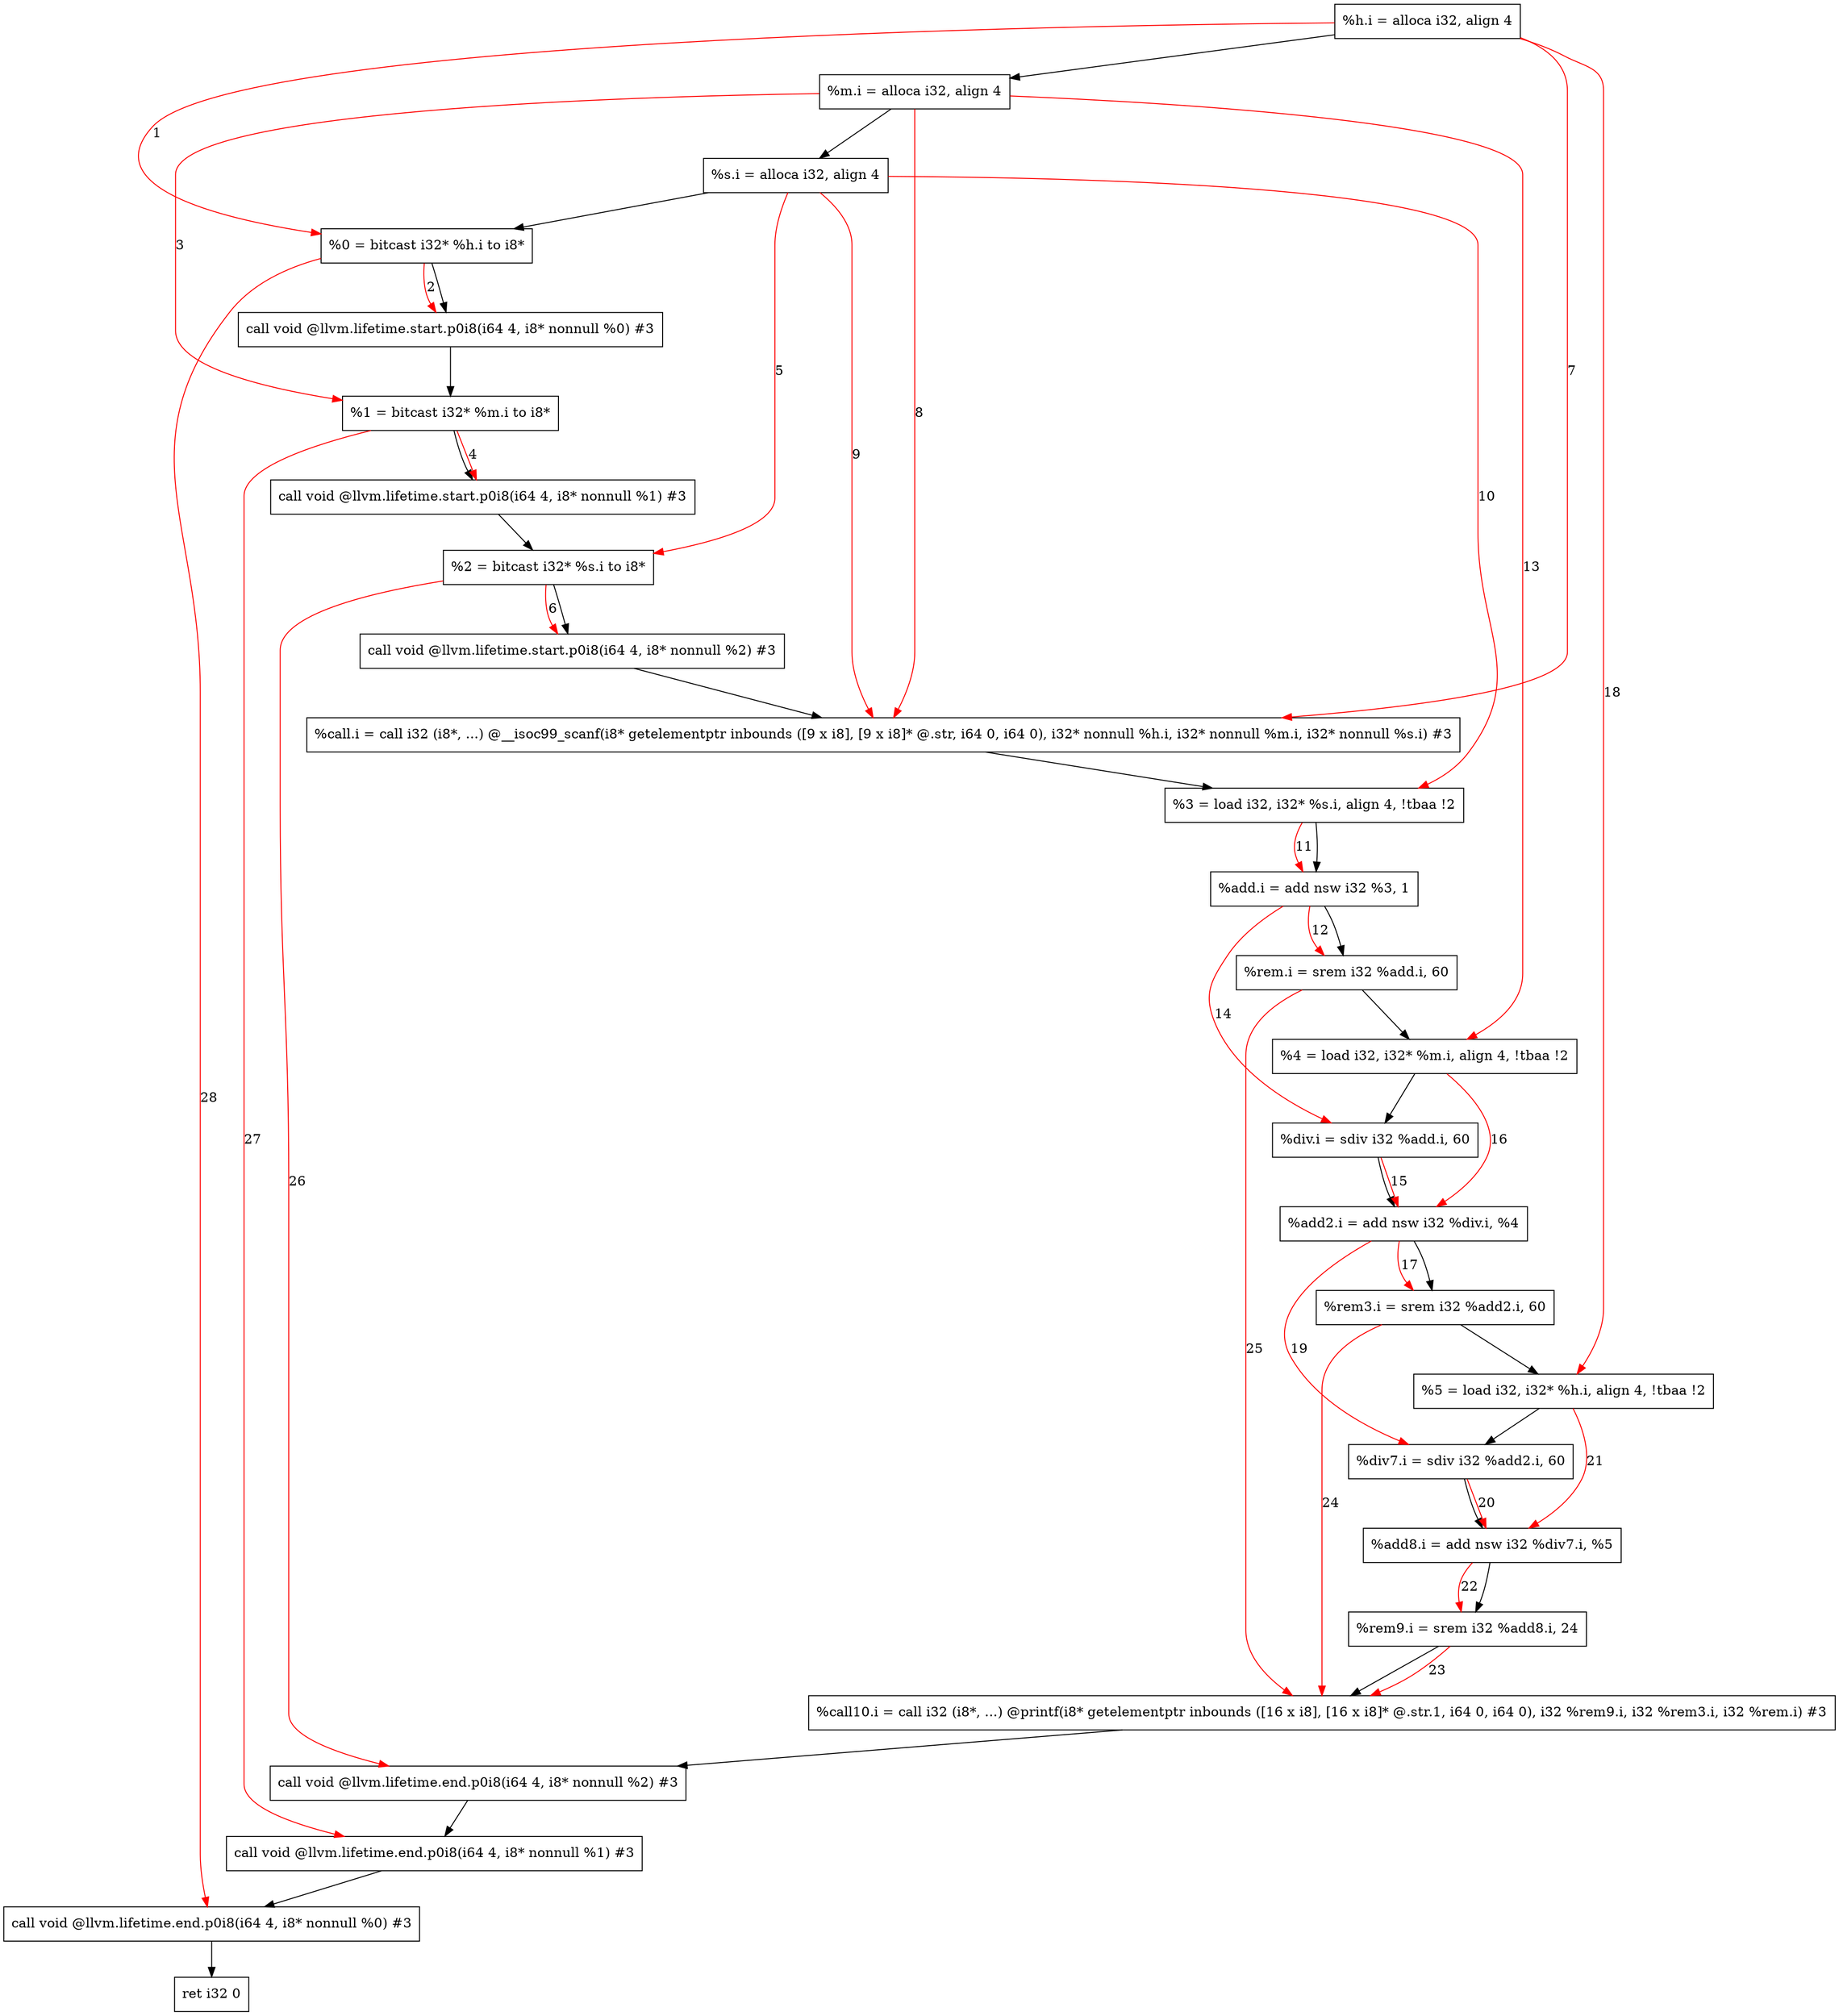 digraph "CDFG for'main' function" {
	Node0x563508d9bc38[shape=record, label="  %h.i = alloca i32, align 4"]
	Node0x563508d99d28[shape=record, label="  %m.i = alloca i32, align 4"]
	Node0x563508d9c708[shape=record, label="  %s.i = alloca i32, align 4"]
	Node0x563508d9c788[shape=record, label="  %0 = bitcast i32* %h.i to i8*"]
	Node0x563508d9c8c8[shape=record, label="  call void @llvm.lifetime.start.p0i8(i64 4, i8* nonnull %0) #3"]
	Node0x563508d9c988[shape=record, label="  %1 = bitcast i32* %m.i to i8*"]
	Node0x563508d9ca38[shape=record, label="  call void @llvm.lifetime.start.p0i8(i64 4, i8* nonnull %1) #3"]
	Node0x563508d9caf8[shape=record, label="  %2 = bitcast i32* %s.i to i8*"]
	Node0x563508d9cbb8[shape=record, label="  call void @llvm.lifetime.start.p0i8(i64 4, i8* nonnull %2) #3"]
	Node0x563508d9ccd8[shape=record, label="  %call.i = call i32 (i8*, ...) @__isoc99_scanf(i8* getelementptr inbounds ([9 x i8], [9 x i8]* @.str, i64 0, i64 0), i32* nonnull %h.i, i32* nonnull %m.i, i32* nonnull %s.i) #3"]
	Node0x563508d9cd98[shape=record, label="  %3 = load i32, i32* %s.i, align 4, !tbaa !2"]
	Node0x563508d9ce10[shape=record, label="  %add.i = add nsw i32 %3, 1"]
	Node0x563508d9cea0[shape=record, label="  %rem.i = srem i32 %add.i, 60"]
	Node0x563508d9cf18[shape=record, label="  %4 = load i32, i32* %m.i, align 4, !tbaa !2"]
	Node0x563508d9cfe0[shape=record, label="  %div.i = sdiv i32 %add.i, 60"]
	Node0x563508d9d070[shape=record, label="  %add2.i = add nsw i32 %div.i, %4"]
	Node0x563508d9d100[shape=record, label="  %rem3.i = srem i32 %add2.i, 60"]
	Node0x563508d9d178[shape=record, label="  %5 = load i32, i32* %h.i, align 4, !tbaa !2"]
	Node0x563508d9d1f0[shape=record, label="  %div7.i = sdiv i32 %add2.i, 60"]
	Node0x563508d9d280[shape=record, label="  %add8.i = add nsw i32 %div7.i, %5"]
	Node0x563508d9d310[shape=record, label="  %rem9.i = srem i32 %add8.i, 24"]
	Node0x563508d9d5a8[shape=record, label="  %call10.i = call i32 (i8*, ...) @printf(i8* getelementptr inbounds ([16 x i8], [16 x i8]* @.str.1, i64 0, i64 0), i32 %rem9.i, i32 %rem3.i, i32 %rem.i) #3"]
	Node0x563508d9d6f8[shape=record, label="  call void @llvm.lifetime.end.p0i8(i64 4, i8* nonnull %2) #3"]
	Node0x563508d9d808[shape=record, label="  call void @llvm.lifetime.end.p0i8(i64 4, i8* nonnull %1) #3"]
	Node0x563508d9d918[shape=record, label="  call void @llvm.lifetime.end.p0i8(i64 4, i8* nonnull %0) #3"]
	Node0x563508d9d9d8[shape=record, label="  ret i32 0"]
	Node0x563508d9bc38 -> Node0x563508d99d28
	Node0x563508d99d28 -> Node0x563508d9c708
	Node0x563508d9c708 -> Node0x563508d9c788
	Node0x563508d9c788 -> Node0x563508d9c8c8
	Node0x563508d9c8c8 -> Node0x563508d9c988
	Node0x563508d9c988 -> Node0x563508d9ca38
	Node0x563508d9ca38 -> Node0x563508d9caf8
	Node0x563508d9caf8 -> Node0x563508d9cbb8
	Node0x563508d9cbb8 -> Node0x563508d9ccd8
	Node0x563508d9ccd8 -> Node0x563508d9cd98
	Node0x563508d9cd98 -> Node0x563508d9ce10
	Node0x563508d9ce10 -> Node0x563508d9cea0
	Node0x563508d9cea0 -> Node0x563508d9cf18
	Node0x563508d9cf18 -> Node0x563508d9cfe0
	Node0x563508d9cfe0 -> Node0x563508d9d070
	Node0x563508d9d070 -> Node0x563508d9d100
	Node0x563508d9d100 -> Node0x563508d9d178
	Node0x563508d9d178 -> Node0x563508d9d1f0
	Node0x563508d9d1f0 -> Node0x563508d9d280
	Node0x563508d9d280 -> Node0x563508d9d310
	Node0x563508d9d310 -> Node0x563508d9d5a8
	Node0x563508d9d5a8 -> Node0x563508d9d6f8
	Node0x563508d9d6f8 -> Node0x563508d9d808
	Node0x563508d9d808 -> Node0x563508d9d918
	Node0x563508d9d918 -> Node0x563508d9d9d8
edge [color=red]
	Node0x563508d9bc38 -> Node0x563508d9c788[label="1"]
	Node0x563508d9c788 -> Node0x563508d9c8c8[label="2"]
	Node0x563508d99d28 -> Node0x563508d9c988[label="3"]
	Node0x563508d9c988 -> Node0x563508d9ca38[label="4"]
	Node0x563508d9c708 -> Node0x563508d9caf8[label="5"]
	Node0x563508d9caf8 -> Node0x563508d9cbb8[label="6"]
	Node0x563508d9bc38 -> Node0x563508d9ccd8[label="7"]
	Node0x563508d99d28 -> Node0x563508d9ccd8[label="8"]
	Node0x563508d9c708 -> Node0x563508d9ccd8[label="9"]
	Node0x563508d9c708 -> Node0x563508d9cd98[label="10"]
	Node0x563508d9cd98 -> Node0x563508d9ce10[label="11"]
	Node0x563508d9ce10 -> Node0x563508d9cea0[label="12"]
	Node0x563508d99d28 -> Node0x563508d9cf18[label="13"]
	Node0x563508d9ce10 -> Node0x563508d9cfe0[label="14"]
	Node0x563508d9cfe0 -> Node0x563508d9d070[label="15"]
	Node0x563508d9cf18 -> Node0x563508d9d070[label="16"]
	Node0x563508d9d070 -> Node0x563508d9d100[label="17"]
	Node0x563508d9bc38 -> Node0x563508d9d178[label="18"]
	Node0x563508d9d070 -> Node0x563508d9d1f0[label="19"]
	Node0x563508d9d1f0 -> Node0x563508d9d280[label="20"]
	Node0x563508d9d178 -> Node0x563508d9d280[label="21"]
	Node0x563508d9d280 -> Node0x563508d9d310[label="22"]
	Node0x563508d9d310 -> Node0x563508d9d5a8[label="23"]
	Node0x563508d9d100 -> Node0x563508d9d5a8[label="24"]
	Node0x563508d9cea0 -> Node0x563508d9d5a8[label="25"]
	Node0x563508d9caf8 -> Node0x563508d9d6f8[label="26"]
	Node0x563508d9c988 -> Node0x563508d9d808[label="27"]
	Node0x563508d9c788 -> Node0x563508d9d918[label="28"]
}
